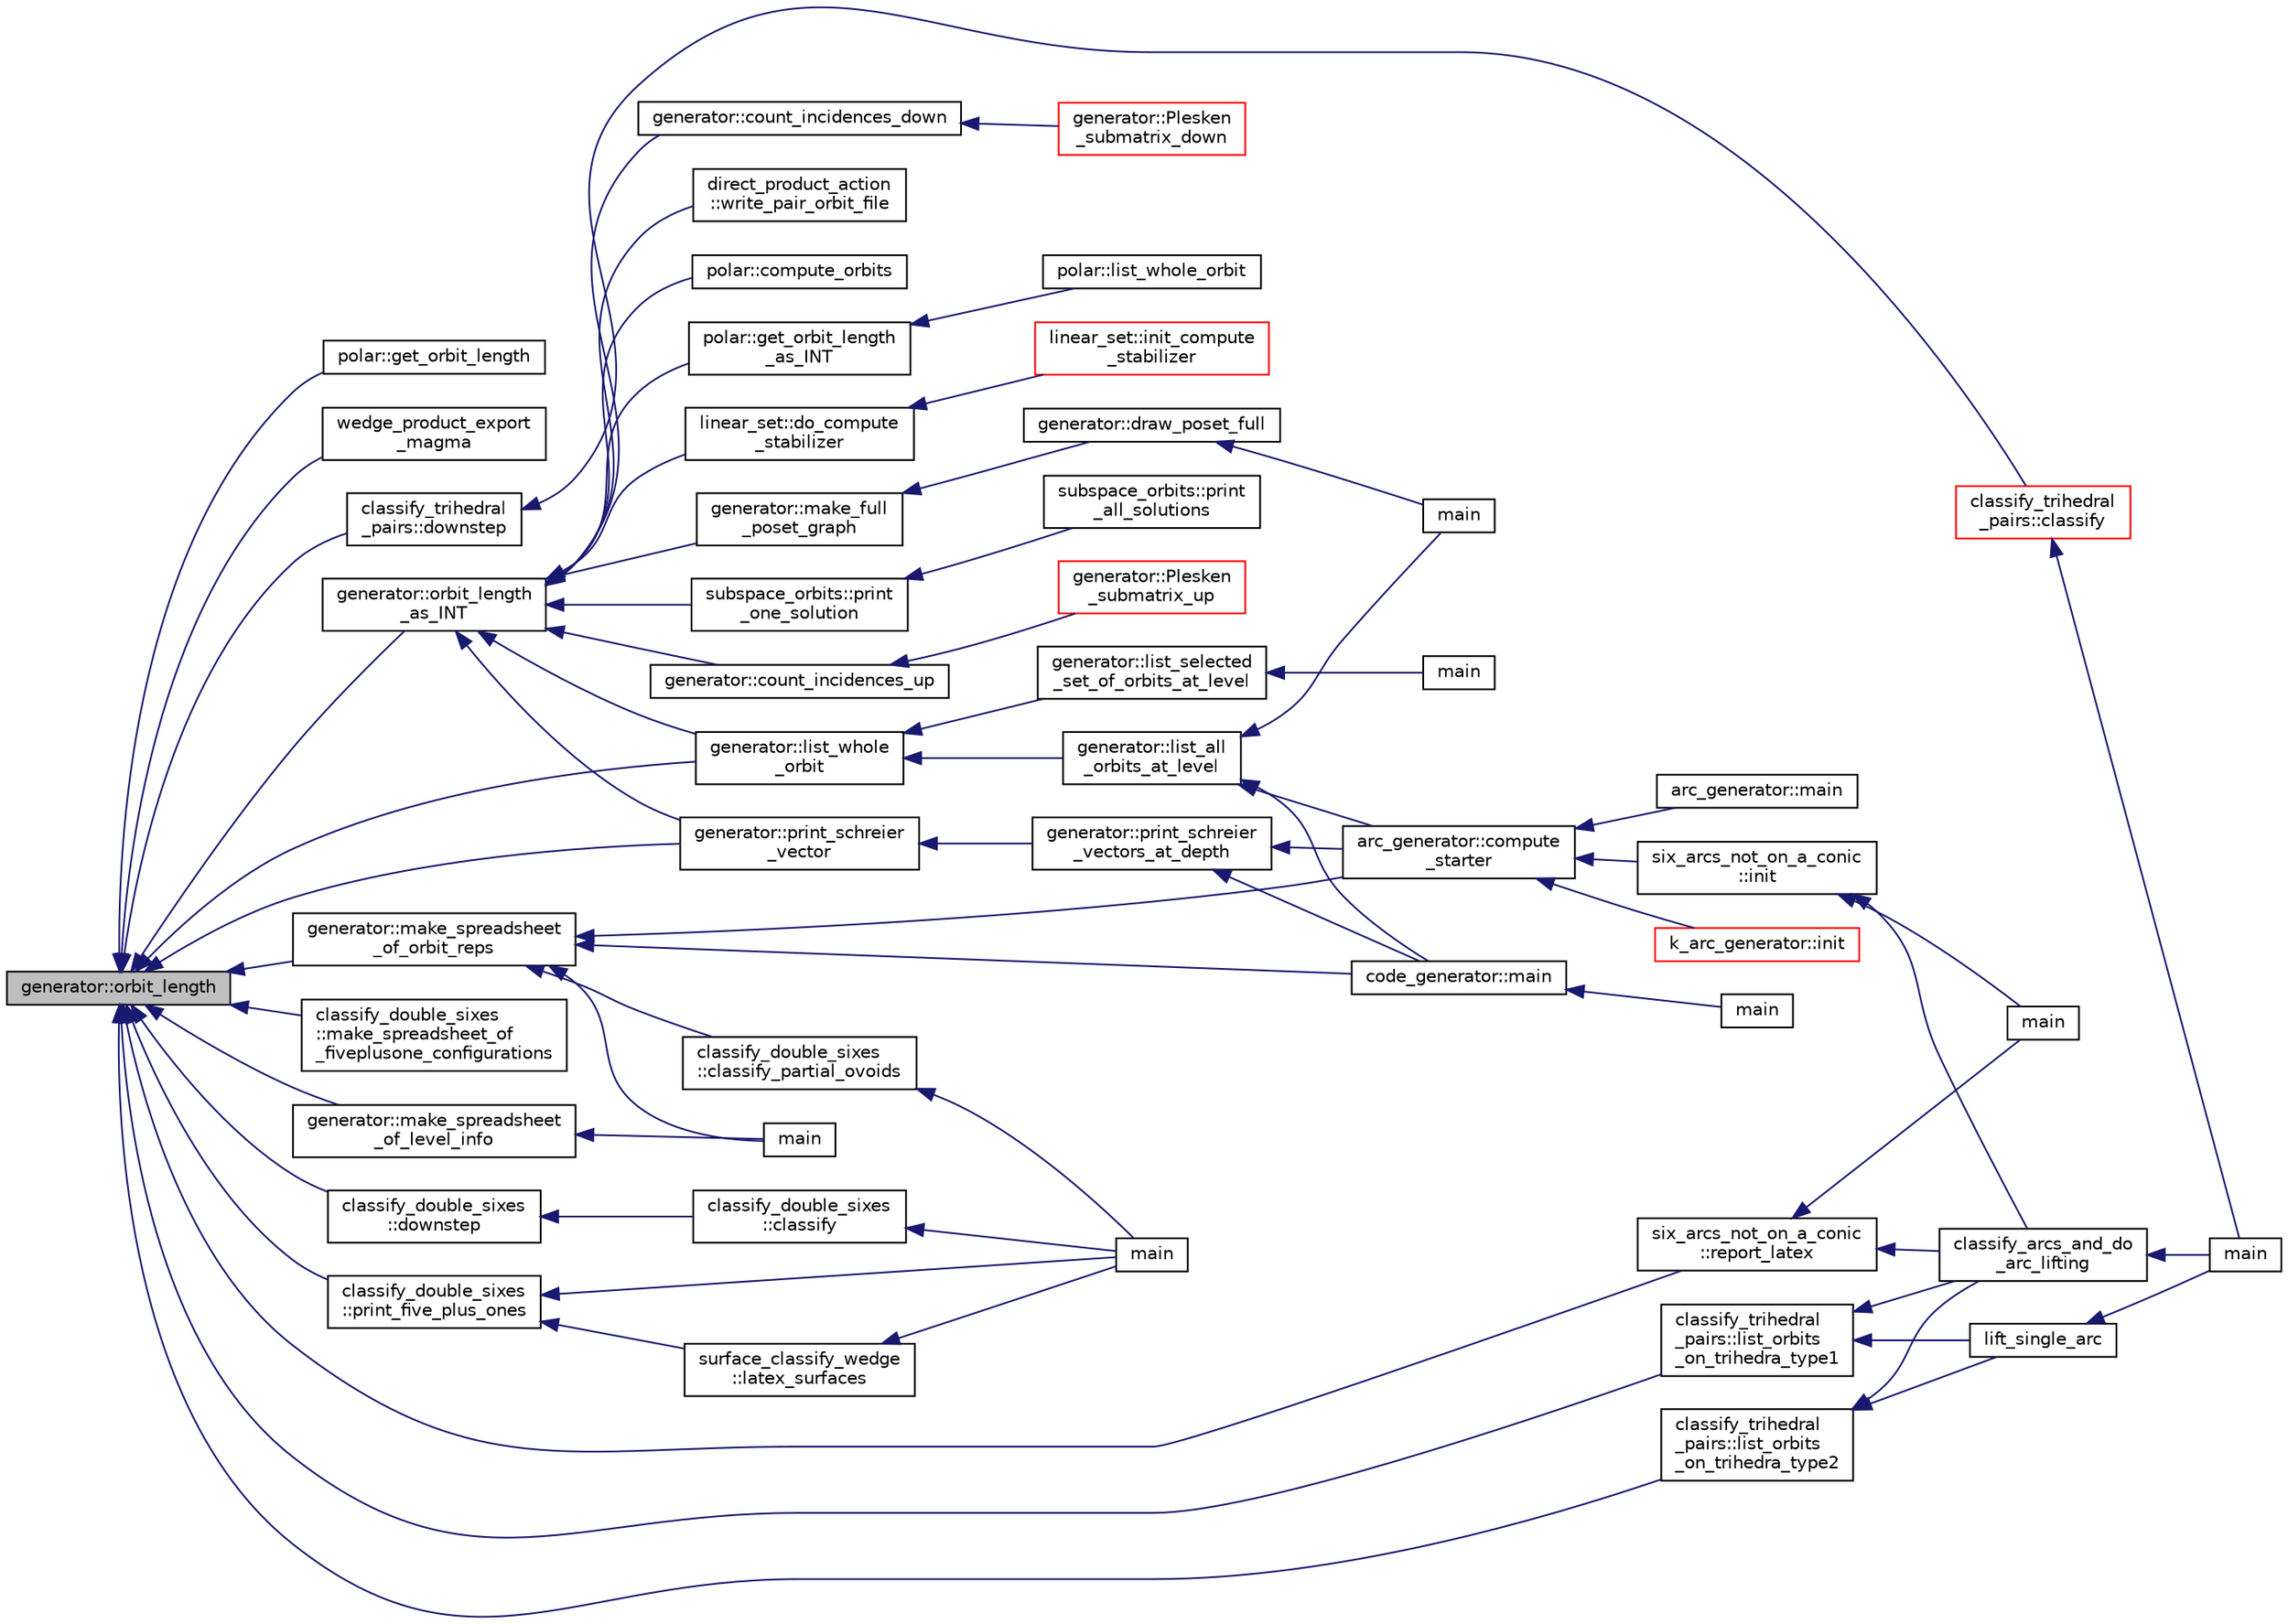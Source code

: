 digraph "generator::orbit_length"
{
  edge [fontname="Helvetica",fontsize="10",labelfontname="Helvetica",labelfontsize="10"];
  node [fontname="Helvetica",fontsize="10",shape=record];
  rankdir="LR";
  Node15490 [label="generator::orbit_length",height=0.2,width=0.4,color="black", fillcolor="grey75", style="filled", fontcolor="black"];
  Node15490 -> Node15491 [dir="back",color="midnightblue",fontsize="10",style="solid",fontname="Helvetica"];
  Node15491 [label="polar::get_orbit_length",height=0.2,width=0.4,color="black", fillcolor="white", style="filled",URL="$da/d1c/classpolar.html#a71a043abbfbafb684996d7ca7e14ac52"];
  Node15490 -> Node15492 [dir="back",color="midnightblue",fontsize="10",style="solid",fontname="Helvetica"];
  Node15492 [label="wedge_product_export\l_magma",height=0.2,width=0.4,color="black", fillcolor="white", style="filled",URL="$d3/d35/snakes__and__ladders__global_8_c.html#a089361716c9d4ced5fd32c64584e8648"];
  Node15490 -> Node15493 [dir="back",color="midnightblue",fontsize="10",style="solid",fontname="Helvetica"];
  Node15493 [label="generator::orbit_length\l_as_INT",height=0.2,width=0.4,color="black", fillcolor="white", style="filled",URL="$d7/d73/classgenerator.html#aecb478b303fd91af6a914f541906da39"];
  Node15493 -> Node15494 [dir="back",color="midnightblue",fontsize="10",style="solid",fontname="Helvetica"];
  Node15494 [label="direct_product_action\l::write_pair_orbit_file",height=0.2,width=0.4,color="black", fillcolor="white", style="filled",URL="$d3/d78/classdirect__product__action.html#a951b8044b9fd77e31ab10cdde9e9f668"];
  Node15493 -> Node15495 [dir="back",color="midnightblue",fontsize="10",style="solid",fontname="Helvetica"];
  Node15495 [label="polar::compute_orbits",height=0.2,width=0.4,color="black", fillcolor="white", style="filled",URL="$da/d1c/classpolar.html#ac4c3c4f95d14c74ff4a3ec3f3479a1da"];
  Node15493 -> Node15496 [dir="back",color="midnightblue",fontsize="10",style="solid",fontname="Helvetica"];
  Node15496 [label="polar::get_orbit_length\l_as_INT",height=0.2,width=0.4,color="black", fillcolor="white", style="filled",URL="$da/d1c/classpolar.html#ae8574de93d217b3fb710406683d1f102"];
  Node15496 -> Node15497 [dir="back",color="midnightblue",fontsize="10",style="solid",fontname="Helvetica"];
  Node15497 [label="polar::list_whole_orbit",height=0.2,width=0.4,color="black", fillcolor="white", style="filled",URL="$da/d1c/classpolar.html#a26f04b7c75e45604ab772931ed2916fd"];
  Node15493 -> Node15498 [dir="back",color="midnightblue",fontsize="10",style="solid",fontname="Helvetica"];
  Node15498 [label="linear_set::do_compute\l_stabilizer",height=0.2,width=0.4,color="black", fillcolor="white", style="filled",URL="$dd/d86/classlinear__set.html#ae8f58ded28fb5370f4459cca42b7463b"];
  Node15498 -> Node15499 [dir="back",color="midnightblue",fontsize="10",style="solid",fontname="Helvetica"];
  Node15499 [label="linear_set::init_compute\l_stabilizer",height=0.2,width=0.4,color="red", fillcolor="white", style="filled",URL="$dd/d86/classlinear__set.html#a0cc3eaec1896fdc977b62e94623b055b"];
  Node15493 -> Node15501 [dir="back",color="midnightblue",fontsize="10",style="solid",fontname="Helvetica"];
  Node15501 [label="generator::print_schreier\l_vector",height=0.2,width=0.4,color="black", fillcolor="white", style="filled",URL="$d7/d73/classgenerator.html#aa31c8a1d5c8f5ccb054a07455983b0d1"];
  Node15501 -> Node15502 [dir="back",color="midnightblue",fontsize="10",style="solid",fontname="Helvetica"];
  Node15502 [label="generator::print_schreier\l_vectors_at_depth",height=0.2,width=0.4,color="black", fillcolor="white", style="filled",URL="$d7/d73/classgenerator.html#a905ff91771cf86019c8052e7ddcd3287"];
  Node15502 -> Node15503 [dir="back",color="midnightblue",fontsize="10",style="solid",fontname="Helvetica"];
  Node15503 [label="code_generator::main",height=0.2,width=0.4,color="black", fillcolor="white", style="filled",URL="$db/d37/classcode__generator.html#ab3cf3a306e4032c2b471ac95321c599f"];
  Node15503 -> Node15504 [dir="back",color="midnightblue",fontsize="10",style="solid",fontname="Helvetica"];
  Node15504 [label="main",height=0.2,width=0.4,color="black", fillcolor="white", style="filled",URL="$d4/d4f/codes_8_c.html#a217dbf8b442f20279ea00b898af96f52"];
  Node15502 -> Node15505 [dir="back",color="midnightblue",fontsize="10",style="solid",fontname="Helvetica"];
  Node15505 [label="arc_generator::compute\l_starter",height=0.2,width=0.4,color="black", fillcolor="white", style="filled",URL="$d4/d21/classarc__generator.html#aad1dcec3a1c302e743d574bd1ac857d9"];
  Node15505 -> Node15506 [dir="back",color="midnightblue",fontsize="10",style="solid",fontname="Helvetica"];
  Node15506 [label="arc_generator::main",height=0.2,width=0.4,color="black", fillcolor="white", style="filled",URL="$d4/d21/classarc__generator.html#ad80140b51b165dad1fe6ab232be7829a"];
  Node15505 -> Node15507 [dir="back",color="midnightblue",fontsize="10",style="solid",fontname="Helvetica"];
  Node15507 [label="k_arc_generator::init",height=0.2,width=0.4,color="red", fillcolor="white", style="filled",URL="$d6/dd8/classk__arc__generator.html#a6036d9f52ede9f8ca681505626b5361d"];
  Node15505 -> Node15509 [dir="back",color="midnightblue",fontsize="10",style="solid",fontname="Helvetica"];
  Node15509 [label="six_arcs_not_on_a_conic\l::init",height=0.2,width=0.4,color="black", fillcolor="white", style="filled",URL="$d8/de6/classsix__arcs__not__on__a__conic.html#a7a4d5cf8a098488729934cfa8a70944a"];
  Node15509 -> Node15510 [dir="back",color="midnightblue",fontsize="10",style="solid",fontname="Helvetica"];
  Node15510 [label="classify_arcs_and_do\l_arc_lifting",height=0.2,width=0.4,color="black", fillcolor="white", style="filled",URL="$d6/dc3/arc__lifting__main_8_c.html#afdd7be16f16b8c71e9a72fe5f6a0b59c"];
  Node15510 -> Node15511 [dir="back",color="midnightblue",fontsize="10",style="solid",fontname="Helvetica"];
  Node15511 [label="main",height=0.2,width=0.4,color="black", fillcolor="white", style="filled",URL="$d6/dc3/arc__lifting__main_8_c.html#a217dbf8b442f20279ea00b898af96f52"];
  Node15509 -> Node15512 [dir="back",color="midnightblue",fontsize="10",style="solid",fontname="Helvetica"];
  Node15512 [label="main",height=0.2,width=0.4,color="black", fillcolor="white", style="filled",URL="$d2/dfa/create__surface__main_8_c.html#a217dbf8b442f20279ea00b898af96f52"];
  Node15493 -> Node15513 [dir="back",color="midnightblue",fontsize="10",style="solid",fontname="Helvetica"];
  Node15513 [label="generator::list_whole\l_orbit",height=0.2,width=0.4,color="black", fillcolor="white", style="filled",URL="$d7/d73/classgenerator.html#aa102d1c1e32f0cd1dafeab1e0d1c18c1"];
  Node15513 -> Node15514 [dir="back",color="midnightblue",fontsize="10",style="solid",fontname="Helvetica"];
  Node15514 [label="generator::list_all\l_orbits_at_level",height=0.2,width=0.4,color="black", fillcolor="white", style="filled",URL="$d7/d73/classgenerator.html#a650880bf92f9f2bf124d4ead2cc01f70"];
  Node15514 -> Node15503 [dir="back",color="midnightblue",fontsize="10",style="solid",fontname="Helvetica"];
  Node15514 -> Node15515 [dir="back",color="midnightblue",fontsize="10",style="solid",fontname="Helvetica"];
  Node15515 [label="main",height=0.2,width=0.4,color="black", fillcolor="white", style="filled",URL="$de/d2d/graph_2graph_8_c.html#a217dbf8b442f20279ea00b898af96f52"];
  Node15514 -> Node15505 [dir="back",color="midnightblue",fontsize="10",style="solid",fontname="Helvetica"];
  Node15513 -> Node15516 [dir="back",color="midnightblue",fontsize="10",style="solid",fontname="Helvetica"];
  Node15516 [label="generator::list_selected\l_set_of_orbits_at_level",height=0.2,width=0.4,color="black", fillcolor="white", style="filled",URL="$d7/d73/classgenerator.html#a391f8ad3ba736baedd3dd2b7e31a0a62"];
  Node15516 -> Node15517 [dir="back",color="midnightblue",fontsize="10",style="solid",fontname="Helvetica"];
  Node15517 [label="main",height=0.2,width=0.4,color="black", fillcolor="white", style="filled",URL="$da/dd5/subspace__orbits__main_8_c.html#a217dbf8b442f20279ea00b898af96f52"];
  Node15493 -> Node15518 [dir="back",color="midnightblue",fontsize="10",style="solid",fontname="Helvetica"];
  Node15518 [label="generator::count_incidences_up",height=0.2,width=0.4,color="black", fillcolor="white", style="filled",URL="$d7/d73/classgenerator.html#a9d833d8494072c07de28b8f0e9b8155d"];
  Node15518 -> Node15519 [dir="back",color="midnightblue",fontsize="10",style="solid",fontname="Helvetica"];
  Node15519 [label="generator::Plesken\l_submatrix_up",height=0.2,width=0.4,color="red", fillcolor="white", style="filled",URL="$d7/d73/classgenerator.html#ad3d2ebc7da6268d878c5acfc5feefca5"];
  Node15493 -> Node15521 [dir="back",color="midnightblue",fontsize="10",style="solid",fontname="Helvetica"];
  Node15521 [label="generator::count_incidences_down",height=0.2,width=0.4,color="black", fillcolor="white", style="filled",URL="$d7/d73/classgenerator.html#aef9312d2eab8e5ff47228fc5cdab3262"];
  Node15521 -> Node15522 [dir="back",color="midnightblue",fontsize="10",style="solid",fontname="Helvetica"];
  Node15522 [label="generator::Plesken\l_submatrix_down",height=0.2,width=0.4,color="red", fillcolor="white", style="filled",URL="$d7/d73/classgenerator.html#a8671e3798fb19accfa92c41d7389a8eb"];
  Node15493 -> Node15524 [dir="back",color="midnightblue",fontsize="10",style="solid",fontname="Helvetica"];
  Node15524 [label="generator::make_full\l_poset_graph",height=0.2,width=0.4,color="black", fillcolor="white", style="filled",URL="$d7/d73/classgenerator.html#ab6415c4a8fbcc54c470448935a95aa56"];
  Node15524 -> Node15525 [dir="back",color="midnightblue",fontsize="10",style="solid",fontname="Helvetica"];
  Node15525 [label="generator::draw_poset_full",height=0.2,width=0.4,color="black", fillcolor="white", style="filled",URL="$d7/d73/classgenerator.html#a6f7f90e50993905db31342536ac59d8c"];
  Node15525 -> Node15515 [dir="back",color="midnightblue",fontsize="10",style="solid",fontname="Helvetica"];
  Node15493 -> Node15526 [dir="back",color="midnightblue",fontsize="10",style="solid",fontname="Helvetica"];
  Node15526 [label="subspace_orbits::print\l_one_solution",height=0.2,width=0.4,color="black", fillcolor="white", style="filled",URL="$d2/d9f/classsubspace__orbits.html#a9047cdfdfc64339f714ffe5e12a4b35f"];
  Node15526 -> Node15527 [dir="back",color="midnightblue",fontsize="10",style="solid",fontname="Helvetica"];
  Node15527 [label="subspace_orbits::print\l_all_solutions",height=0.2,width=0.4,color="black", fillcolor="white", style="filled",URL="$d2/d9f/classsubspace__orbits.html#ab3b725a940c2efd222746887c266d9de"];
  Node15490 -> Node15501 [dir="back",color="midnightblue",fontsize="10",style="solid",fontname="Helvetica"];
  Node15490 -> Node15513 [dir="back",color="midnightblue",fontsize="10",style="solid",fontname="Helvetica"];
  Node15490 -> Node15528 [dir="back",color="midnightblue",fontsize="10",style="solid",fontname="Helvetica"];
  Node15528 [label="generator::make_spreadsheet\l_of_orbit_reps",height=0.2,width=0.4,color="black", fillcolor="white", style="filled",URL="$d7/d73/classgenerator.html#a2fb3f7b149d0207cf859b33529282e22"];
  Node15528 -> Node15529 [dir="back",color="midnightblue",fontsize="10",style="solid",fontname="Helvetica"];
  Node15529 [label="main",height=0.2,width=0.4,color="black", fillcolor="white", style="filled",URL="$d2/d11/codes_8h.html#a217dbf8b442f20279ea00b898af96f52"];
  Node15528 -> Node15503 [dir="back",color="midnightblue",fontsize="10",style="solid",fontname="Helvetica"];
  Node15528 -> Node15505 [dir="back",color="midnightblue",fontsize="10",style="solid",fontname="Helvetica"];
  Node15528 -> Node15530 [dir="back",color="midnightblue",fontsize="10",style="solid",fontname="Helvetica"];
  Node15530 [label="classify_double_sixes\l::classify_partial_ovoids",height=0.2,width=0.4,color="black", fillcolor="white", style="filled",URL="$dd/d23/classclassify__double__sixes.html#a2253fca143a0e8a3e39655eb05668ae9"];
  Node15530 -> Node15531 [dir="back",color="midnightblue",fontsize="10",style="solid",fontname="Helvetica"];
  Node15531 [label="main",height=0.2,width=0.4,color="black", fillcolor="white", style="filled",URL="$df/df8/surface__classify_8_c.html#a217dbf8b442f20279ea00b898af96f52"];
  Node15490 -> Node15532 [dir="back",color="midnightblue",fontsize="10",style="solid",fontname="Helvetica"];
  Node15532 [label="generator::make_spreadsheet\l_of_level_info",height=0.2,width=0.4,color="black", fillcolor="white", style="filled",URL="$d7/d73/classgenerator.html#af24c5959de39cf89f983a29b8f6de902"];
  Node15532 -> Node15529 [dir="back",color="midnightblue",fontsize="10",style="solid",fontname="Helvetica"];
  Node15490 -> Node15533 [dir="back",color="midnightblue",fontsize="10",style="solid",fontname="Helvetica"];
  Node15533 [label="classify_double_sixes\l::make_spreadsheet_of\l_fiveplusone_configurations",height=0.2,width=0.4,color="black", fillcolor="white", style="filled",URL="$dd/d23/classclassify__double__sixes.html#a6de01cd6f2d38e1187ae13a6d8ba10ef"];
  Node15490 -> Node15534 [dir="back",color="midnightblue",fontsize="10",style="solid",fontname="Helvetica"];
  Node15534 [label="classify_double_sixes\l::downstep",height=0.2,width=0.4,color="black", fillcolor="white", style="filled",URL="$dd/d23/classclassify__double__sixes.html#aed4b1460612fe2fd5b4e4611e83b2806"];
  Node15534 -> Node15535 [dir="back",color="midnightblue",fontsize="10",style="solid",fontname="Helvetica"];
  Node15535 [label="classify_double_sixes\l::classify",height=0.2,width=0.4,color="black", fillcolor="white", style="filled",URL="$dd/d23/classclassify__double__sixes.html#aa22b7c156d68376a603743c8b43a58ef"];
  Node15535 -> Node15531 [dir="back",color="midnightblue",fontsize="10",style="solid",fontname="Helvetica"];
  Node15490 -> Node15536 [dir="back",color="midnightblue",fontsize="10",style="solid",fontname="Helvetica"];
  Node15536 [label="classify_double_sixes\l::print_five_plus_ones",height=0.2,width=0.4,color="black", fillcolor="white", style="filled",URL="$dd/d23/classclassify__double__sixes.html#a4211b29d5115343c52fef8a64d46a7c7"];
  Node15536 -> Node15531 [dir="back",color="midnightblue",fontsize="10",style="solid",fontname="Helvetica"];
  Node15536 -> Node15537 [dir="back",color="midnightblue",fontsize="10",style="solid",fontname="Helvetica"];
  Node15537 [label="surface_classify_wedge\l::latex_surfaces",height=0.2,width=0.4,color="black", fillcolor="white", style="filled",URL="$d7/d5c/classsurface__classify__wedge.html#a5698763ece48d6f0a605527ca62429c5"];
  Node15537 -> Node15531 [dir="back",color="midnightblue",fontsize="10",style="solid",fontname="Helvetica"];
  Node15490 -> Node15538 [dir="back",color="midnightblue",fontsize="10",style="solid",fontname="Helvetica"];
  Node15538 [label="classify_trihedral\l_pairs::list_orbits\l_on_trihedra_type1",height=0.2,width=0.4,color="black", fillcolor="white", style="filled",URL="$d1/d21/classclassify__trihedral__pairs.html#a5289f00a07639129c5264ba88508ca13"];
  Node15538 -> Node15539 [dir="back",color="midnightblue",fontsize="10",style="solid",fontname="Helvetica"];
  Node15539 [label="lift_single_arc",height=0.2,width=0.4,color="black", fillcolor="white", style="filled",URL="$d6/dc3/arc__lifting__main_8_c.html#a0bdc148f70112959722a40cf9758d54b"];
  Node15539 -> Node15511 [dir="back",color="midnightblue",fontsize="10",style="solid",fontname="Helvetica"];
  Node15538 -> Node15510 [dir="back",color="midnightblue",fontsize="10",style="solid",fontname="Helvetica"];
  Node15490 -> Node15540 [dir="back",color="midnightblue",fontsize="10",style="solid",fontname="Helvetica"];
  Node15540 [label="classify_trihedral\l_pairs::list_orbits\l_on_trihedra_type2",height=0.2,width=0.4,color="black", fillcolor="white", style="filled",URL="$d1/d21/classclassify__trihedral__pairs.html#a98826e788eb4eedfc615144211032633"];
  Node15540 -> Node15539 [dir="back",color="midnightblue",fontsize="10",style="solid",fontname="Helvetica"];
  Node15540 -> Node15510 [dir="back",color="midnightblue",fontsize="10",style="solid",fontname="Helvetica"];
  Node15490 -> Node15541 [dir="back",color="midnightblue",fontsize="10",style="solid",fontname="Helvetica"];
  Node15541 [label="classify_trihedral\l_pairs::downstep",height=0.2,width=0.4,color="black", fillcolor="white", style="filled",URL="$d1/d21/classclassify__trihedral__pairs.html#a3fe3880b4f1451c976300cba97be0bbf"];
  Node15541 -> Node15542 [dir="back",color="midnightblue",fontsize="10",style="solid",fontname="Helvetica"];
  Node15542 [label="classify_trihedral\l_pairs::classify",height=0.2,width=0.4,color="red", fillcolor="white", style="filled",URL="$d1/d21/classclassify__trihedral__pairs.html#a134e4c3042163c24bf57050f26e364e1"];
  Node15542 -> Node15511 [dir="back",color="midnightblue",fontsize="10",style="solid",fontname="Helvetica"];
  Node15490 -> Node15546 [dir="back",color="midnightblue",fontsize="10",style="solid",fontname="Helvetica"];
  Node15546 [label="six_arcs_not_on_a_conic\l::report_latex",height=0.2,width=0.4,color="black", fillcolor="white", style="filled",URL="$d8/de6/classsix__arcs__not__on__a__conic.html#a7382d61449608121f5ef1d4d1c69756c"];
  Node15546 -> Node15510 [dir="back",color="midnightblue",fontsize="10",style="solid",fontname="Helvetica"];
  Node15546 -> Node15512 [dir="back",color="midnightblue",fontsize="10",style="solid",fontname="Helvetica"];
}

